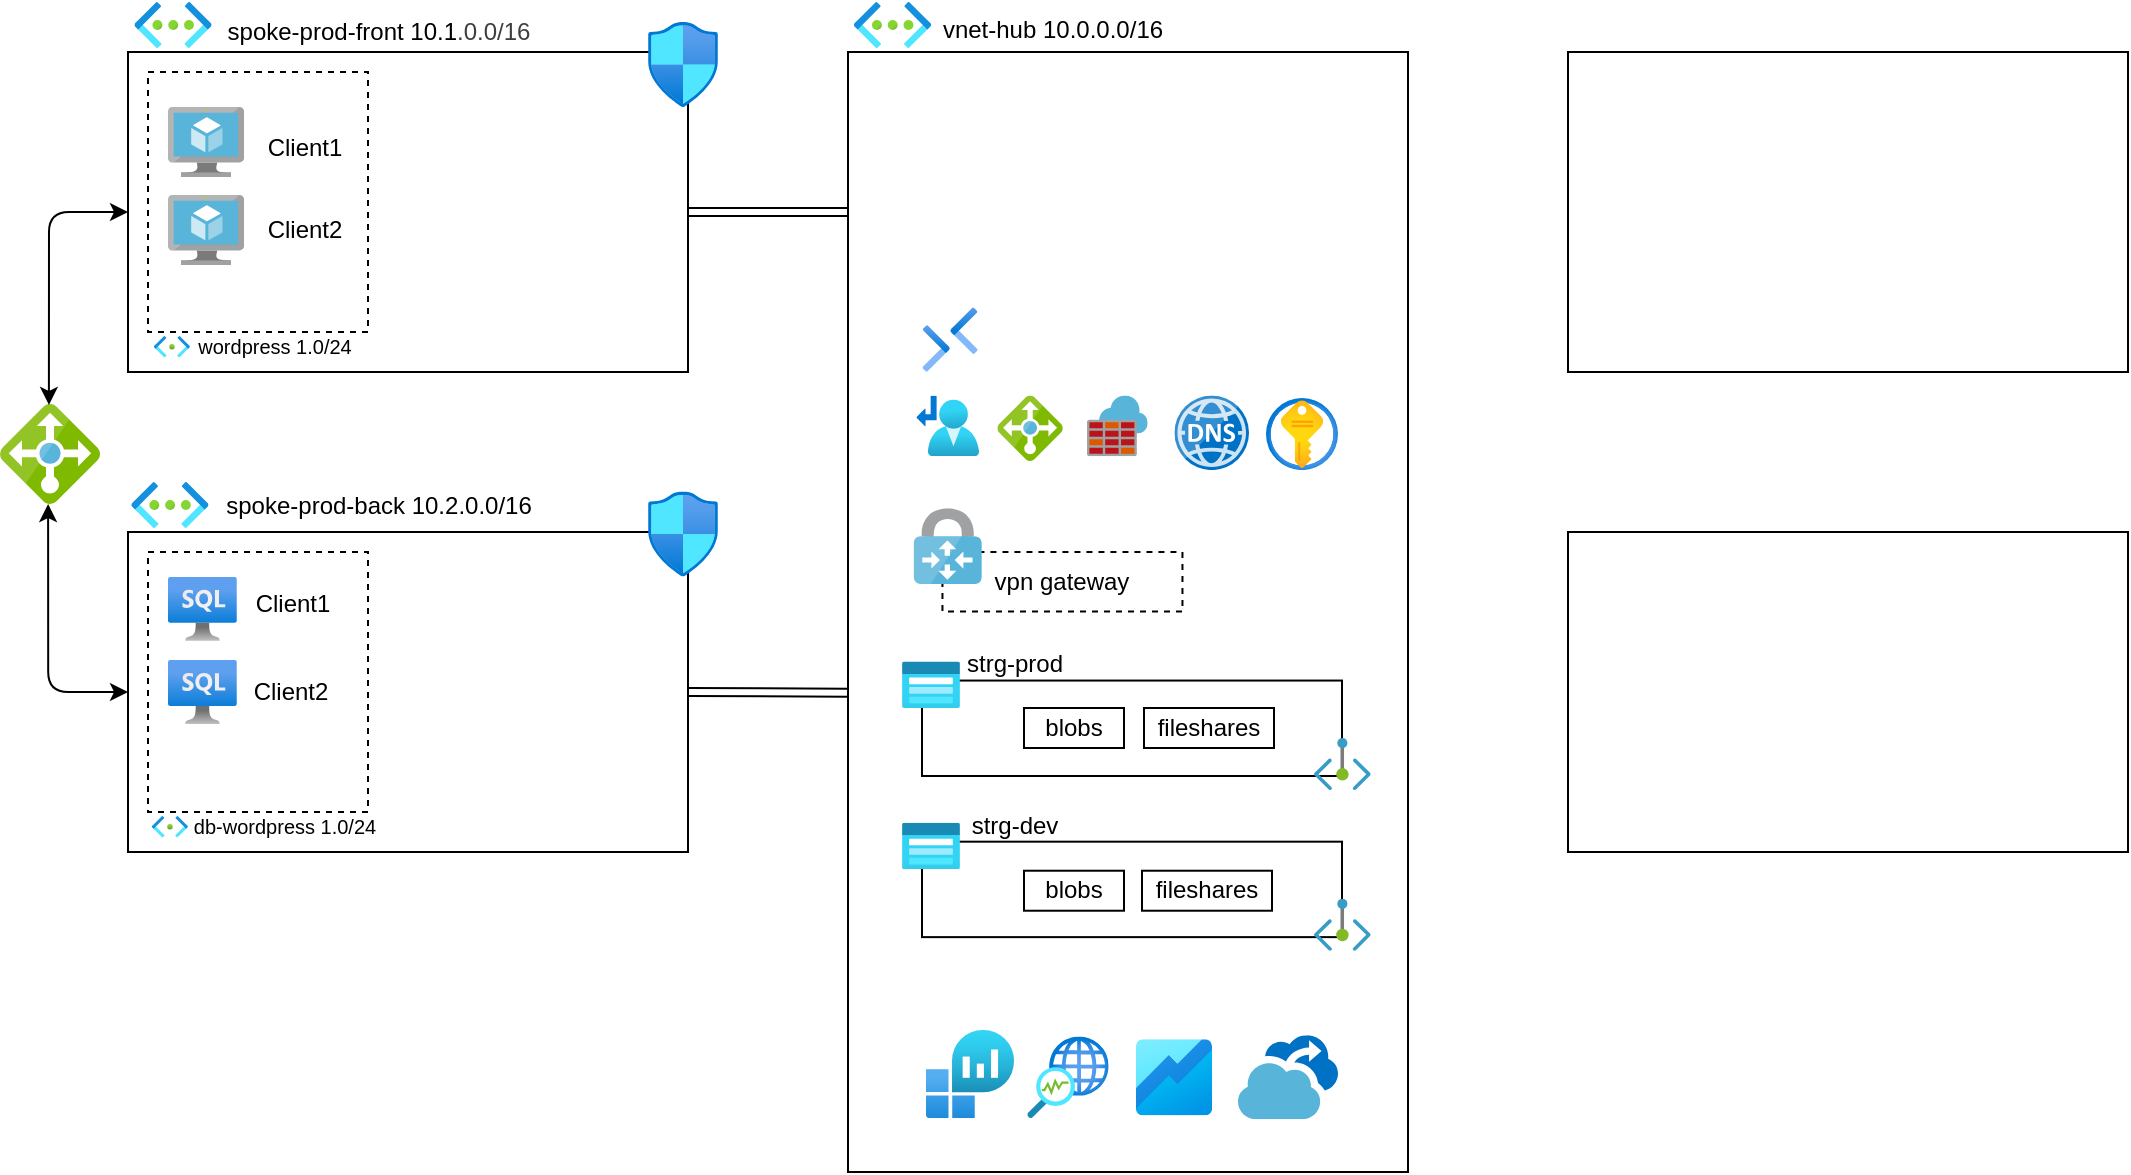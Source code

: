 <mxfile>
    <diagram id="cpeDdlYErBjLvj7r26AP" name="Page-1">
        <mxGraphModel dx="583" dy="765" grid="1" gridSize="10" guides="1" tooltips="1" connect="1" arrows="1" fold="1" page="1" pageScale="1" pageWidth="1169" pageHeight="827" math="0" shadow="0">
            <root>
                <mxCell id="0"/>
                <mxCell id="1" parent="0"/>
                <mxCell id="3" value="" style="rounded=0;whiteSpace=wrap;html=1;" parent="1" vertex="1">
                    <mxGeometry x="80" y="160" width="280" height="160" as="geometry"/>
                </mxCell>
                <mxCell id="9" value="" style="rounded=0;whiteSpace=wrap;html=1;dashed=1;" parent="1" vertex="1">
                    <mxGeometry x="90" y="170" width="110" height="130" as="geometry"/>
                </mxCell>
                <mxCell id="2" value="" style="rounded=0;whiteSpace=wrap;html=1;" parent="1" vertex="1">
                    <mxGeometry x="440" y="160" width="280" height="560" as="geometry"/>
                </mxCell>
                <mxCell id="5" value="" style="rounded=0;whiteSpace=wrap;html=1;" parent="1" vertex="1">
                    <mxGeometry x="800" y="160" width="280" height="160" as="geometry"/>
                </mxCell>
                <mxCell id="6" value="" style="rounded=0;whiteSpace=wrap;html=1;" parent="1" vertex="1">
                    <mxGeometry x="800" y="400" width="280" height="160" as="geometry"/>
                </mxCell>
                <mxCell id="10" value="" style="image;aspect=fixed;html=1;points=[];align=center;fontSize=12;image=img/lib/azure2/networking/Subnet.svg;" parent="1" vertex="1">
                    <mxGeometry x="93" y="302" width="17.9" height="10.72" as="geometry"/>
                </mxCell>
                <mxCell id="11" value="" style="image;aspect=fixed;html=1;points=[];align=center;fontSize=12;image=img/lib/azure2/networking/Virtual_Networks.svg;" parent="1" vertex="1">
                    <mxGeometry x="83.25" y="135" width="38.53" height="23" as="geometry"/>
                </mxCell>
                <mxCell id="12" value="" style="rounded=0;whiteSpace=wrap;html=1;" parent="1" vertex="1">
                    <mxGeometry x="80" y="400" width="280" height="160" as="geometry"/>
                </mxCell>
                <mxCell id="13" value="" style="rounded=0;whiteSpace=wrap;html=1;dashed=1;" parent="1" vertex="1">
                    <mxGeometry x="90" y="410" width="110" height="130" as="geometry"/>
                </mxCell>
                <mxCell id="16" value="" style="image;aspect=fixed;html=1;points=[];align=center;fontSize=12;image=img/lib/azure2/networking/Subnet.svg;" parent="1" vertex="1">
                    <mxGeometry x="92" y="542" width="17.9" height="10.72" as="geometry"/>
                </mxCell>
                <mxCell id="18" value="" style="image;aspect=fixed;html=1;points=[];align=center;fontSize=12;image=img/lib/azure2/networking/Virtual_Networks.svg;" parent="1" vertex="1">
                    <mxGeometry x="81.69" y="375" width="38.53" height="23" as="geometry"/>
                </mxCell>
                <mxCell id="19" value="" style="image;aspect=fixed;html=1;points=[];align=center;fontSize=12;image=img/lib/azure2/networking/Virtual_Networks.svg;" parent="1" vertex="1">
                    <mxGeometry x="443" y="135" width="38.53" height="23" as="geometry"/>
                </mxCell>
                <mxCell id="20" value="" style="image;sketch=0;aspect=fixed;html=1;points=[];align=center;fontSize=12;image=img/lib/mscae/DNS.svg;" parent="1" vertex="1">
                    <mxGeometry x="603.23" y="331.77" width="37.28" height="37.28" as="geometry"/>
                </mxCell>
                <mxCell id="25" value="" style="image;sketch=0;aspect=fixed;html=1;points=[];align=center;fontSize=12;image=img/lib/mscae/Virtual_Machine.svg;" parent="1" vertex="1">
                    <mxGeometry x="100" y="187.5" width="38.04" height="35" as="geometry"/>
                </mxCell>
                <mxCell id="26" value="" style="image;sketch=0;aspect=fixed;html=1;points=[];align=center;fontSize=12;image=img/lib/mscae/Virtual_Machine.svg;" parent="1" vertex="1">
                    <mxGeometry x="100" y="231.5" width="38.04" height="35" as="geometry"/>
                </mxCell>
                <mxCell id="27" value="" style="image;aspect=fixed;html=1;points=[];align=center;fontSize=12;image=img/lib/azure2/databases/Azure_SQL_VM.svg;" parent="1" vertex="1">
                    <mxGeometry x="100" y="422.28" width="34.43" height="32.28" as="geometry"/>
                </mxCell>
                <mxCell id="28" value="" style="image;aspect=fixed;html=1;points=[];align=center;fontSize=12;image=img/lib/azure2/databases/Azure_SQL_VM.svg;" parent="1" vertex="1">
                    <mxGeometry x="100" y="463.86" width="34.43" height="32.28" as="geometry"/>
                </mxCell>
                <mxCell id="31" value="" style="image;sketch=0;aspect=fixed;html=1;points=[];align=center;fontSize=12;image=img/lib/mscae/Azure_Firewall.svg;" parent="1" vertex="1">
                    <mxGeometry x="559.48" y="331.77" width="30.36" height="30.36" as="geometry"/>
                </mxCell>
                <mxCell id="32" value="" style="image;aspect=fixed;html=1;points=[];align=center;fontSize=12;image=img/lib/azure2/security/Key_Vaults.svg;" parent="1" vertex="1">
                    <mxGeometry x="649" y="333.05" width="36" height="36" as="geometry"/>
                </mxCell>
                <mxCell id="45" value="spoke-prod-front 10.1&lt;span style=&quot;color: rgb(63, 63, 63); background-color: transparent;&quot;&gt;.0.0/16&lt;/span&gt;" style="text;html=1;align=center;verticalAlign=middle;resizable=0;points=[];autosize=1;strokeColor=none;fillColor=none;" parent="1" vertex="1">
                    <mxGeometry x="120.22" y="135" width="170" height="30" as="geometry"/>
                </mxCell>
                <mxCell id="47" value="spoke-prod-back 10.2.0.0/16" style="text;html=1;align=center;verticalAlign=middle;resizable=0;points=[];autosize=1;strokeColor=none;fillColor=none;" parent="1" vertex="1">
                    <mxGeometry x="115.22" y="371.5" width="180" height="30" as="geometry"/>
                </mxCell>
                <mxCell id="49" value="vnet-hub 10.0.0.0/16" style="text;html=1;align=center;verticalAlign=middle;resizable=0;points=[];autosize=1;strokeColor=none;fillColor=none;" parent="1" vertex="1">
                    <mxGeometry x="477.23" y="134" width="130" height="30" as="geometry"/>
                </mxCell>
                <mxCell id="53" value="wordpress 1.0/24" style="text;html=1;align=center;verticalAlign=middle;resizable=0;points=[];autosize=1;strokeColor=none;fillColor=none;fontSize=10;" parent="1" vertex="1">
                    <mxGeometry x="103" y="292.36" width="100" height="30" as="geometry"/>
                </mxCell>
                <mxCell id="54" value="Client1" style="text;html=1;align=center;verticalAlign=middle;resizable=0;points=[];autosize=1;strokeColor=none;fillColor=none;" parent="1" vertex="1">
                    <mxGeometry x="138.04" y="192.5" width="60" height="30" as="geometry"/>
                </mxCell>
                <mxCell id="55" value="Client2" style="text;html=1;align=center;verticalAlign=middle;resizable=0;points=[];autosize=1;strokeColor=none;fillColor=none;" parent="1" vertex="1">
                    <mxGeometry x="138.0" y="233.5" width="60" height="30" as="geometry"/>
                </mxCell>
                <mxCell id="56" value="db-wordpress 1.0/24" style="text;html=1;align=center;verticalAlign=middle;resizable=0;points=[];autosize=1;strokeColor=none;fillColor=none;fontSize=10;" parent="1" vertex="1">
                    <mxGeometry x="103" y="532.36" width="110" height="30" as="geometry"/>
                </mxCell>
                <mxCell id="57" value="" style="image;aspect=fixed;html=1;points=[];align=center;fontSize=12;image=img/lib/azure2/networking/Network_Security_Groups.svg;" parent="1" vertex="1">
                    <mxGeometry x="340" y="145" width="35" height="42.5" as="geometry"/>
                </mxCell>
                <mxCell id="58" value="" style="image;aspect=fixed;html=1;points=[];align=center;fontSize=12;image=img/lib/azure2/networking/Network_Security_Groups.svg;" parent="1" vertex="1">
                    <mxGeometry x="340" y="379.78" width="35" height="42.5" as="geometry"/>
                </mxCell>
                <mxCell id="61" value="" style="image;aspect=fixed;html=1;points=[];align=center;fontSize=12;image=img/lib/azure2/management_governance/Log_Analytics_Workspaces.svg;" parent="1" vertex="1">
                    <mxGeometry x="479" y="649" width="44" height="44" as="geometry"/>
                </mxCell>
                <mxCell id="62" value="" style="image;aspect=fixed;html=1;points=[];align=center;fontSize=12;image=img/lib/azure2/networking/Network_Watcher.svg;" parent="1" vertex="1">
                    <mxGeometry x="529.64" y="652.28" width="40.72" height="40.72" as="geometry"/>
                </mxCell>
                <mxCell id="63" value="" style="image;aspect=fixed;html=1;points=[];align=center;fontSize=12;image=img/lib/azure2/analytics/Azure_Workbooks.svg;" parent="1" vertex="1">
                    <mxGeometry x="584" y="653.64" width="38" height="38" as="geometry"/>
                </mxCell>
                <mxCell id="65" value="" style="image;sketch=0;aspect=fixed;html=1;points=[];align=center;fontSize=12;image=img/lib/mscae/Backup.svg;" parent="1" vertex="1">
                    <mxGeometry x="635" y="651.64" width="50" height="42" as="geometry"/>
                </mxCell>
                <mxCell id="66" style="edgeStyle=none;html=1;exitX=1;exitY=0.5;exitDx=0;exitDy=0;shape=link;startArrow=block;strokeWidth=1;" parent="1" source="3" edge="1">
                    <mxGeometry relative="1" as="geometry">
                        <mxPoint x="440" y="240" as="targetPoint"/>
                    </mxGeometry>
                </mxCell>
                <mxCell id="68" style="edgeStyle=none;html=1;exitX=1;exitY=0.5;exitDx=0;exitDy=0;entryX=0;entryY=0.572;entryDx=0;entryDy=0;entryPerimeter=0;shape=link;startArrow=block;strokeWidth=1;" parent="1" source="12" target="2" edge="1">
                    <mxGeometry relative="1" as="geometry"/>
                </mxCell>
                <mxCell id="70" value="" style="image;aspect=fixed;html=1;points=[];align=center;fontSize=12;image=img/lib/azure2/networking/Route_Tables.svg;" parent="1" vertex="1">
                    <mxGeometry x="474.19" y="331.77" width="31.34" height="30.36" as="geometry"/>
                </mxCell>
                <mxCell id="71" value="Client1" style="text;html=1;align=center;verticalAlign=middle;resizable=0;points=[];autosize=1;strokeColor=none;fillColor=none;" parent="1" vertex="1">
                    <mxGeometry x="131.53" y="421" width="60" height="30" as="geometry"/>
                </mxCell>
                <mxCell id="72" value="Client2" style="text;html=1;align=center;verticalAlign=middle;resizable=0;points=[];autosize=1;strokeColor=none;fillColor=none;" parent="1" vertex="1">
                    <mxGeometry x="131.43" y="465" width="60" height="30" as="geometry"/>
                </mxCell>
                <mxCell id="78" style="edgeStyle=orthogonalEdgeStyle;html=1;entryX=0;entryY=0.5;entryDx=0;entryDy=0;exitX=0.481;exitY=1;exitDx=0;exitDy=0;exitPerimeter=0;startArrow=classic;startFill=1;" parent="1" source="76" target="12" edge="1">
                    <mxGeometry relative="1" as="geometry"/>
                </mxCell>
                <mxCell id="76" value="" style="image;sketch=0;aspect=fixed;html=1;points=[];align=center;fontSize=12;image=img/lib/mscae/Load_Balancer_feature.svg;" parent="1" vertex="1">
                    <mxGeometry x="16" y="336" width="50" height="50" as="geometry"/>
                </mxCell>
                <mxCell id="77" style="edgeStyle=orthogonalEdgeStyle;html=1;exitX=0;exitY=0.5;exitDx=0;exitDy=0;entryX=0.489;entryY=0.009;entryDx=0;entryDy=0;entryPerimeter=0;startArrow=classic;startFill=1;" parent="1" source="3" target="76" edge="1">
                    <mxGeometry relative="1" as="geometry"/>
                </mxCell>
                <mxCell id="79" value="" style="image;sketch=0;aspect=fixed;html=1;points=[];align=center;fontSize=12;image=img/lib/mscae/Load_Balancer_feature.svg;" parent="1" vertex="1">
                    <mxGeometry x="514.69" y="331.77" width="32.72" height="32.72" as="geometry"/>
                </mxCell>
                <mxCell id="80" value="" style="group" parent="1" vertex="1" connectable="0">
                    <mxGeometry x="467" y="532.36" width="234.36" height="77" as="geometry"/>
                </mxCell>
                <mxCell id="33" value="" style="rounded=0;whiteSpace=wrap;html=1;" parent="80" vertex="1">
                    <mxGeometry x="10" y="22.48" width="210" height="47.72" as="geometry"/>
                </mxCell>
                <mxCell id="34" value="" style="image;aspect=fixed;html=1;points=[];align=center;fontSize=12;image=img/lib/azure2/storage/Storage_Accounts_Classic.svg;" parent="80" vertex="1">
                    <mxGeometry y="13" width="29" height="23.2" as="geometry"/>
                </mxCell>
                <mxCell id="38" value="strg-dev" style="text;html=1;align=center;verticalAlign=middle;resizable=0;points=[];autosize=1;strokeColor=none;fillColor=none;" parent="80" vertex="1">
                    <mxGeometry x="20.87" width="70" height="30" as="geometry"/>
                </mxCell>
                <mxCell id="39" value="blobs" style="whiteSpace=wrap;html=1;" parent="80" vertex="1">
                    <mxGeometry x="61" y="37" width="50" height="20" as="geometry"/>
                </mxCell>
                <mxCell id="40" value="fileshares" style="whiteSpace=wrap;html=1;" parent="80" vertex="1">
                    <mxGeometry x="120" y="37" width="65" height="20" as="geometry"/>
                </mxCell>
                <mxCell id="41" value="" style="image;aspect=fixed;html=1;points=[];align=center;fontSize=12;image=img/lib/azure2/networking/Private_Endpoint.svg;" parent="80" vertex="1">
                    <mxGeometry x="206" y="51" width="28.36" height="26" as="geometry"/>
                </mxCell>
                <mxCell id="81" value="" style="group" parent="1" vertex="1" connectable="0">
                    <mxGeometry x="467" y="451" width="234.36" height="78" as="geometry"/>
                </mxCell>
                <mxCell id="30" value="" style="rounded=0;whiteSpace=wrap;html=1;" parent="81" vertex="1">
                    <mxGeometry x="10" y="23.28" width="210" height="47.72" as="geometry"/>
                </mxCell>
                <mxCell id="29" value="" style="image;aspect=fixed;html=1;points=[];align=center;fontSize=12;image=img/lib/azure2/storage/Storage_Accounts_Classic.svg;" parent="81" vertex="1">
                    <mxGeometry y="13.8" width="29" height="23.2" as="geometry"/>
                </mxCell>
                <mxCell id="35" value="blobs" style="whiteSpace=wrap;html=1;" parent="81" vertex="1">
                    <mxGeometry x="61" y="37" width="50" height="20" as="geometry"/>
                </mxCell>
                <mxCell id="36" value="fileshares" style="whiteSpace=wrap;html=1;" parent="81" vertex="1">
                    <mxGeometry x="121" y="37" width="65" height="20" as="geometry"/>
                </mxCell>
                <mxCell id="37" value="strg-prod" style="text;html=1;align=center;verticalAlign=middle;resizable=0;points=[];autosize=1;strokeColor=none;fillColor=none;" parent="81" vertex="1">
                    <mxGeometry x="20.87" width="70" height="30" as="geometry"/>
                </mxCell>
                <mxCell id="42" value="" style="image;aspect=fixed;html=1;points=[];align=center;fontSize=12;image=img/lib/azure2/networking/Private_Endpoint.svg;" parent="81" vertex="1">
                    <mxGeometry x="206" y="52" width="28.36" height="26" as="geometry"/>
                </mxCell>
                <mxCell id="93" value="vpn gateway" style="whiteSpace=wrap;html=1;dashed=1;" parent="1" vertex="1">
                    <mxGeometry x="487.23" y="410" width="120" height="29.78" as="geometry"/>
                </mxCell>
                <mxCell id="83" value="" style="image;sketch=0;aspect=fixed;html=1;points=[];align=center;fontSize=12;image=img/lib/mscae/VPN_Gateway.svg;" parent="1" vertex="1">
                    <mxGeometry x="472.8" y="388.1" width="34.11" height="37.9" as="geometry"/>
                </mxCell>
                <mxCell id="94" value="" style="image;aspect=fixed;html=1;points=[];align=center;fontSize=12;image=img/lib/azure2/networking/Bastions.svg;" vertex="1" parent="1">
                    <mxGeometry x="477.23" y="287.64" width="27.6" height="32.36" as="geometry"/>
                </mxCell>
            </root>
        </mxGraphModel>
    </diagram>
</mxfile>